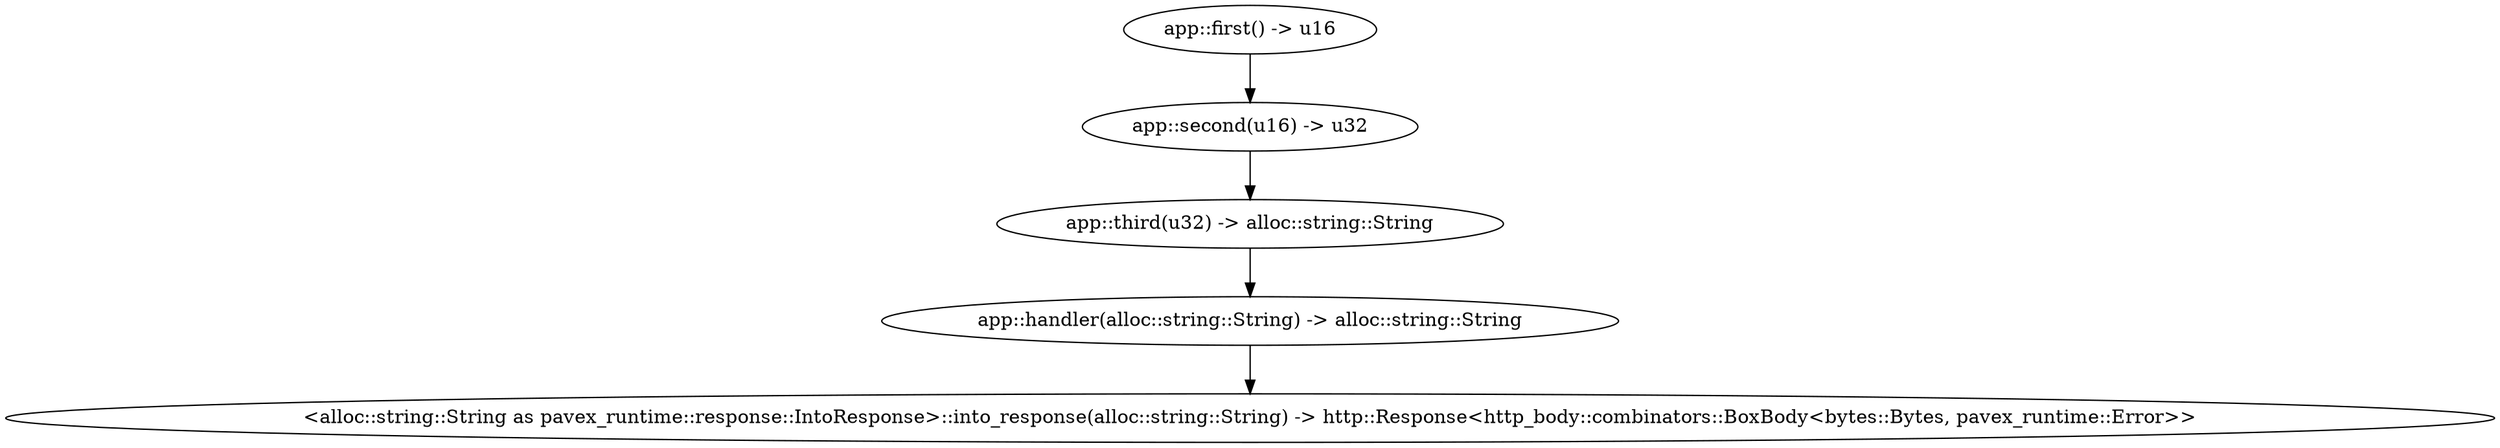 digraph "GET /first/second/third/home" {
    0 [ label = "app::handler(alloc::string::String) -> alloc::string::String"]
    1 [ label = "app::third(u32) -> alloc::string::String"]
    2 [ label = "app::second(u16) -> u32"]
    3 [ label = "app::first() -> u16"]
    4 [ label = "<alloc::string::String as pavex_runtime::response::IntoResponse>::into_response(alloc::string::String) -> http::Response<http_body::combinators::BoxBody<bytes::Bytes, pavex_runtime::Error>>"]
    1 -> 0 [ ]
    2 -> 1 [ ]
    3 -> 2 [ ]
    0 -> 4 [ ]
}
digraph app_state {
    0 [ label = "crate::ApplicationState() -> crate::ApplicationState"]
}